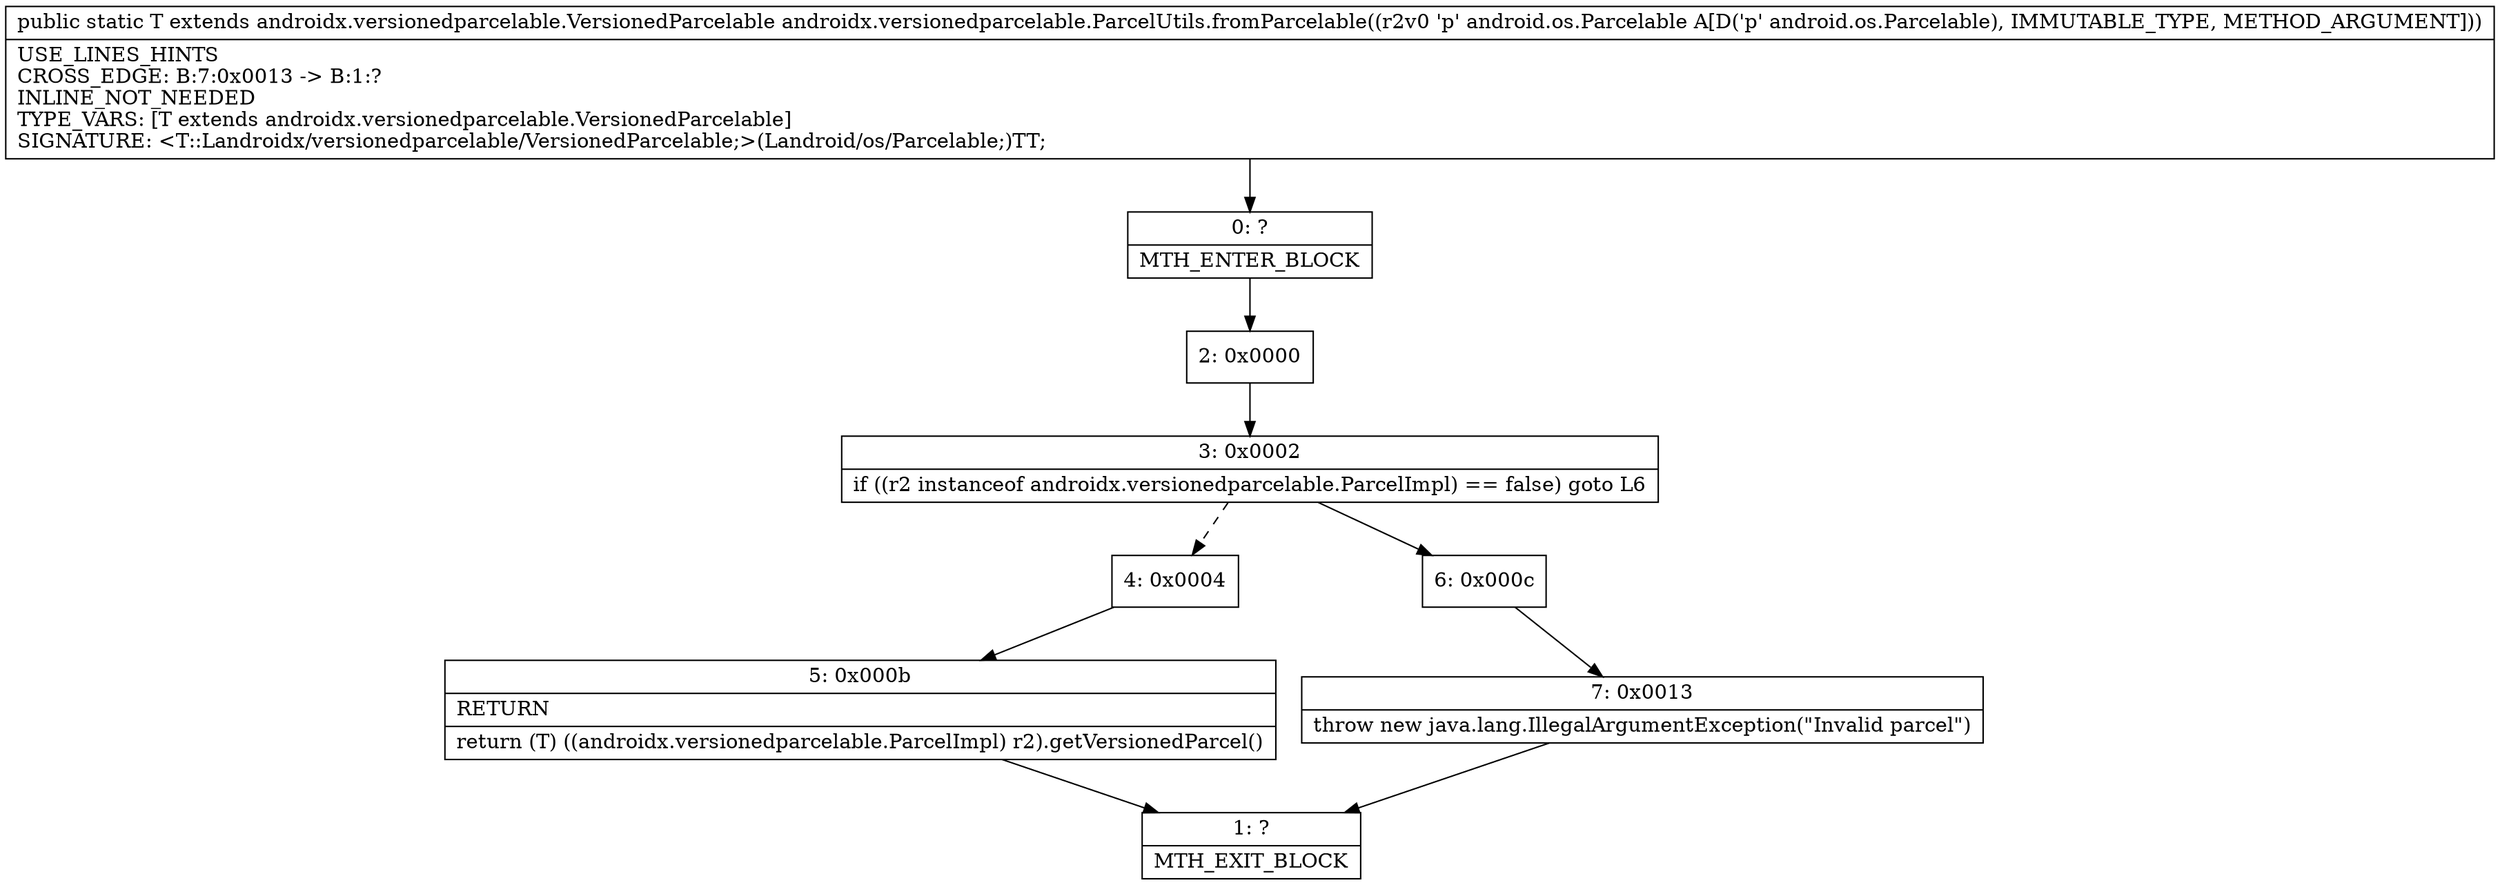 digraph "CFG forandroidx.versionedparcelable.ParcelUtils.fromParcelable(Landroid\/os\/Parcelable;)Landroidx\/versionedparcelable\/VersionedParcelable;" {
Node_0 [shape=record,label="{0\:\ ?|MTH_ENTER_BLOCK\l}"];
Node_2 [shape=record,label="{2\:\ 0x0000}"];
Node_3 [shape=record,label="{3\:\ 0x0002|if ((r2 instanceof androidx.versionedparcelable.ParcelImpl) == false) goto L6\l}"];
Node_4 [shape=record,label="{4\:\ 0x0004}"];
Node_5 [shape=record,label="{5\:\ 0x000b|RETURN\l|return (T) ((androidx.versionedparcelable.ParcelImpl) r2).getVersionedParcel()\l}"];
Node_1 [shape=record,label="{1\:\ ?|MTH_EXIT_BLOCK\l}"];
Node_6 [shape=record,label="{6\:\ 0x000c}"];
Node_7 [shape=record,label="{7\:\ 0x0013|throw new java.lang.IllegalArgumentException(\"Invalid parcel\")\l}"];
MethodNode[shape=record,label="{public static T extends androidx.versionedparcelable.VersionedParcelable androidx.versionedparcelable.ParcelUtils.fromParcelable((r2v0 'p' android.os.Parcelable A[D('p' android.os.Parcelable), IMMUTABLE_TYPE, METHOD_ARGUMENT]))  | USE_LINES_HINTS\lCROSS_EDGE: B:7:0x0013 \-\> B:1:?\lINLINE_NOT_NEEDED\lTYPE_VARS: [T extends androidx.versionedparcelable.VersionedParcelable]\lSIGNATURE: \<T::Landroidx\/versionedparcelable\/VersionedParcelable;\>(Landroid\/os\/Parcelable;)TT;\l}"];
MethodNode -> Node_0;Node_0 -> Node_2;
Node_2 -> Node_3;
Node_3 -> Node_4[style=dashed];
Node_3 -> Node_6;
Node_4 -> Node_5;
Node_5 -> Node_1;
Node_6 -> Node_7;
Node_7 -> Node_1;
}

